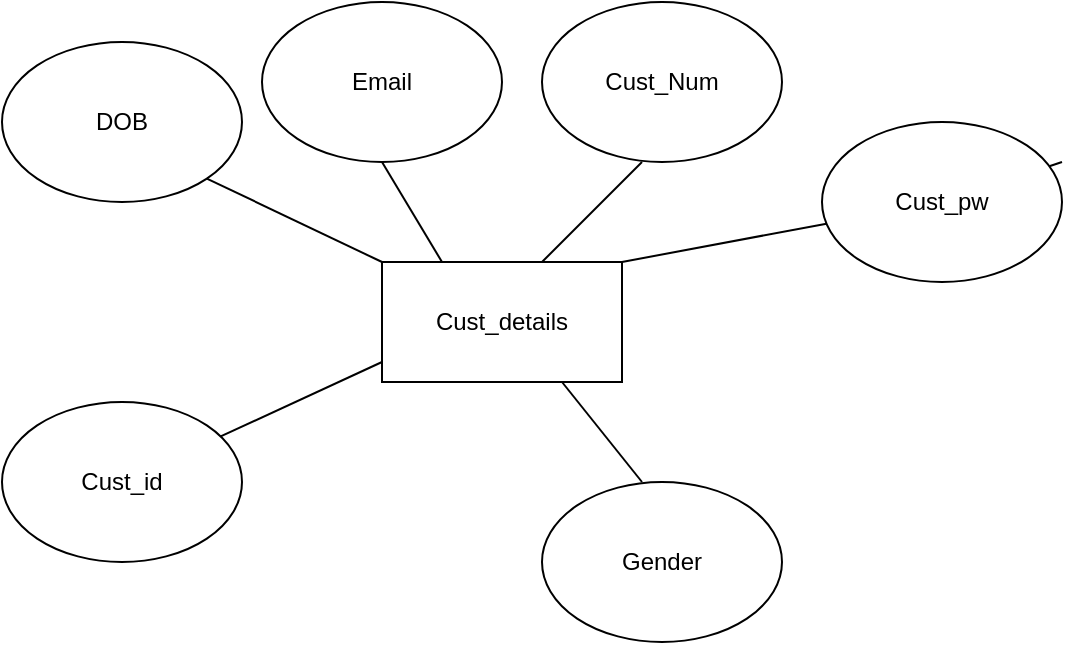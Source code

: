 <mxfile version="20.6.0" type="device"><diagram id="L_mGyFRShPLj_662cJ98" name="Page-1"><mxGraphModel dx="1278" dy="539" grid="1" gridSize="10" guides="1" tooltips="1" connect="1" arrows="1" fold="1" page="1" pageScale="1" pageWidth="850" pageHeight="1100" math="0" shadow="0"><root><mxCell id="0"/><mxCell id="1" parent="0"/><mxCell id="zPx_ozxIs6ZMnBxTgNs_-1" value="Cust_details" style="rounded=0;whiteSpace=wrap;html=1;" parent="1" vertex="1"><mxGeometry x="270" y="210" width="120" height="60" as="geometry"/></mxCell><mxCell id="zPx_ozxIs6ZMnBxTgNs_-5" value="Gender" style="ellipse;whiteSpace=wrap;html=1;" parent="1" vertex="1"><mxGeometry x="350" y="320" width="120" height="80" as="geometry"/></mxCell><mxCell id="zPx_ozxIs6ZMnBxTgNs_-7" value="Cust_id" style="ellipse;whiteSpace=wrap;html=1;" parent="1" vertex="1"><mxGeometry x="80" y="280" width="120" height="80" as="geometry"/></mxCell><mxCell id="zPx_ozxIs6ZMnBxTgNs_-9" value="Cust_Num" style="ellipse;whiteSpace=wrap;html=1;" parent="1" vertex="1"><mxGeometry x="350" y="80" width="120" height="80" as="geometry"/></mxCell><mxCell id="zPx_ozxIs6ZMnBxTgNs_-10" value="Email" style="ellipse;whiteSpace=wrap;html=1;" parent="1" vertex="1"><mxGeometry x="210" y="80" width="120" height="80" as="geometry"/></mxCell><mxCell id="zPx_ozxIs6ZMnBxTgNs_-11" value="DOB" style="ellipse;whiteSpace=wrap;html=1;" parent="1" vertex="1"><mxGeometry x="80" y="100" width="120" height="80" as="geometry"/></mxCell><mxCell id="zPx_ozxIs6ZMnBxTgNs_-15" value="" style="endArrow=none;html=1;rounded=0;" parent="1" source="zPx_ozxIs6ZMnBxTgNs_-7" edge="1"><mxGeometry width="50" height="50" relative="1" as="geometry"><mxPoint x="220" y="310" as="sourcePoint"/><mxPoint x="270" y="260" as="targetPoint"/></mxGeometry></mxCell><mxCell id="zPx_ozxIs6ZMnBxTgNs_-17" value="" style="endArrow=none;html=1;rounded=0;exitX=0;exitY=0;exitDx=0;exitDy=0;entryX=1;entryY=1;entryDx=0;entryDy=0;" parent="1" source="zPx_ozxIs6ZMnBxTgNs_-1" target="zPx_ozxIs6ZMnBxTgNs_-11" edge="1"><mxGeometry width="50" height="50" relative="1" as="geometry"><mxPoint x="110" y="200" as="sourcePoint"/><mxPoint x="160" y="150" as="targetPoint"/></mxGeometry></mxCell><mxCell id="zPx_ozxIs6ZMnBxTgNs_-19" value="" style="endArrow=none;html=1;rounded=0;exitX=0.75;exitY=1;exitDx=0;exitDy=0;" parent="1" source="zPx_ozxIs6ZMnBxTgNs_-1" edge="1"><mxGeometry width="50" height="50" relative="1" as="geometry"><mxPoint x="350" y="370" as="sourcePoint"/><mxPoint x="400" y="320" as="targetPoint"/></mxGeometry></mxCell><mxCell id="zPx_ozxIs6ZMnBxTgNs_-22" value="" style="endArrow=none;html=1;rounded=0;startArrow=none;" parent="1" source="zPx_ozxIs6ZMnBxTgNs_-12" edge="1"><mxGeometry width="50" height="50" relative="1" as="geometry"><mxPoint x="390" y="210" as="sourcePoint"/><mxPoint x="610" y="160" as="targetPoint"/></mxGeometry></mxCell><mxCell id="zPx_ozxIs6ZMnBxTgNs_-24" value="" style="endArrow=none;html=1;rounded=0;" parent="1" edge="1"><mxGeometry width="50" height="50" relative="1" as="geometry"><mxPoint x="350" y="210" as="sourcePoint"/><mxPoint x="400" y="160" as="targetPoint"/></mxGeometry></mxCell><mxCell id="zPx_ozxIs6ZMnBxTgNs_-25" value="" style="endArrow=none;html=1;rounded=0;entryX=0.5;entryY=1;entryDx=0;entryDy=0;exitX=0.25;exitY=0;exitDx=0;exitDy=0;" parent="1" source="zPx_ozxIs6ZMnBxTgNs_-1" target="zPx_ozxIs6ZMnBxTgNs_-10" edge="1"><mxGeometry width="50" height="50" relative="1" as="geometry"><mxPoint x="430" y="310" as="sourcePoint"/><mxPoint x="480" y="260" as="targetPoint"/></mxGeometry></mxCell><mxCell id="zPx_ozxIs6ZMnBxTgNs_-12" value="Cust_pw" style="ellipse;whiteSpace=wrap;html=1;" parent="1" vertex="1"><mxGeometry x="490" y="140" width="120" height="80" as="geometry"/></mxCell><mxCell id="m61AQg9zteIsRqbfYUsY-1" value="" style="endArrow=none;html=1;rounded=0;" parent="1" target="zPx_ozxIs6ZMnBxTgNs_-12" edge="1"><mxGeometry width="50" height="50" relative="1" as="geometry"><mxPoint x="390" y="210" as="sourcePoint"/><mxPoint x="610" y="160" as="targetPoint"/></mxGeometry></mxCell></root></mxGraphModel></diagram></mxfile>